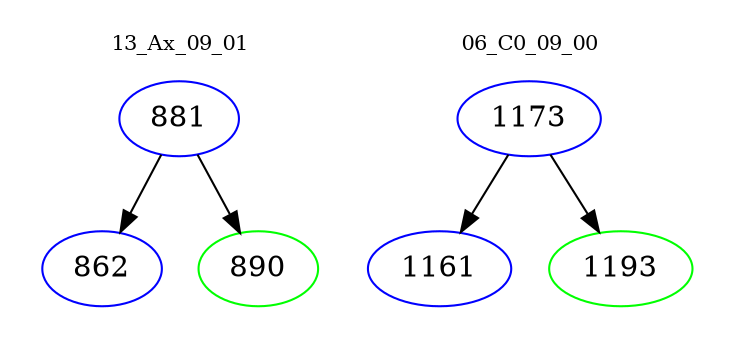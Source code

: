 digraph{
subgraph cluster_0 {
color = white
label = "13_Ax_09_01";
fontsize=10;
T0_881 [label="881", color="blue"]
T0_881 -> T0_862 [color="black"]
T0_862 [label="862", color="blue"]
T0_881 -> T0_890 [color="black"]
T0_890 [label="890", color="green"]
}
subgraph cluster_1 {
color = white
label = "06_C0_09_00";
fontsize=10;
T1_1173 [label="1173", color="blue"]
T1_1173 -> T1_1161 [color="black"]
T1_1161 [label="1161", color="blue"]
T1_1173 -> T1_1193 [color="black"]
T1_1193 [label="1193", color="green"]
}
}

